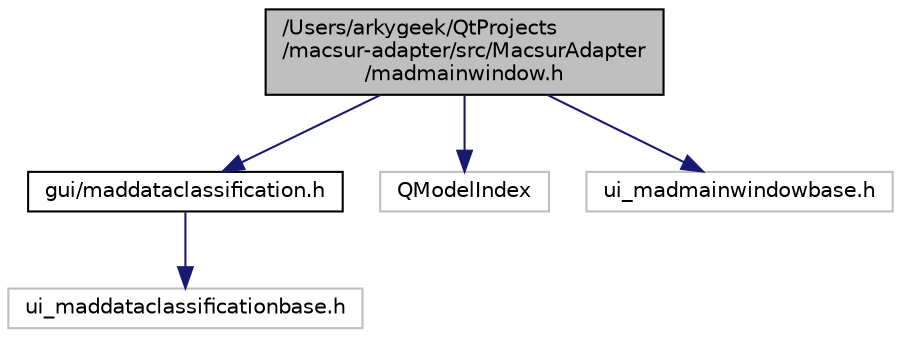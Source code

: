 digraph "/Users/arkygeek/QtProjects/macsur-adapter/src/MacsurAdapter/madmainwindow.h"
{
  edge [fontname="Helvetica",fontsize="10",labelfontname="Helvetica",labelfontsize="10"];
  node [fontname="Helvetica",fontsize="10",shape=record];
  Node1 [label="/Users/arkygeek/QtProjects\l/macsur-adapter/src/MacsurAdapter\l/madmainwindow.h",height=0.2,width=0.4,color="black", fillcolor="grey75", style="filled" fontcolor="black"];
  Node1 -> Node2 [color="midnightblue",fontsize="10",style="solid",fontname="Helvetica"];
  Node2 [label="gui/maddataclassification.h",height=0.2,width=0.4,color="black", fillcolor="white", style="filled",URL="$maddataclassification_8h.html"];
  Node2 -> Node3 [color="midnightblue",fontsize="10",style="solid",fontname="Helvetica"];
  Node3 [label="ui_maddataclassificationbase.h",height=0.2,width=0.4,color="grey75", fillcolor="white", style="filled"];
  Node1 -> Node4 [color="midnightblue",fontsize="10",style="solid",fontname="Helvetica"];
  Node4 [label="QModelIndex",height=0.2,width=0.4,color="grey75", fillcolor="white", style="filled"];
  Node1 -> Node5 [color="midnightblue",fontsize="10",style="solid",fontname="Helvetica"];
  Node5 [label="ui_madmainwindowbase.h",height=0.2,width=0.4,color="grey75", fillcolor="white", style="filled"];
}
